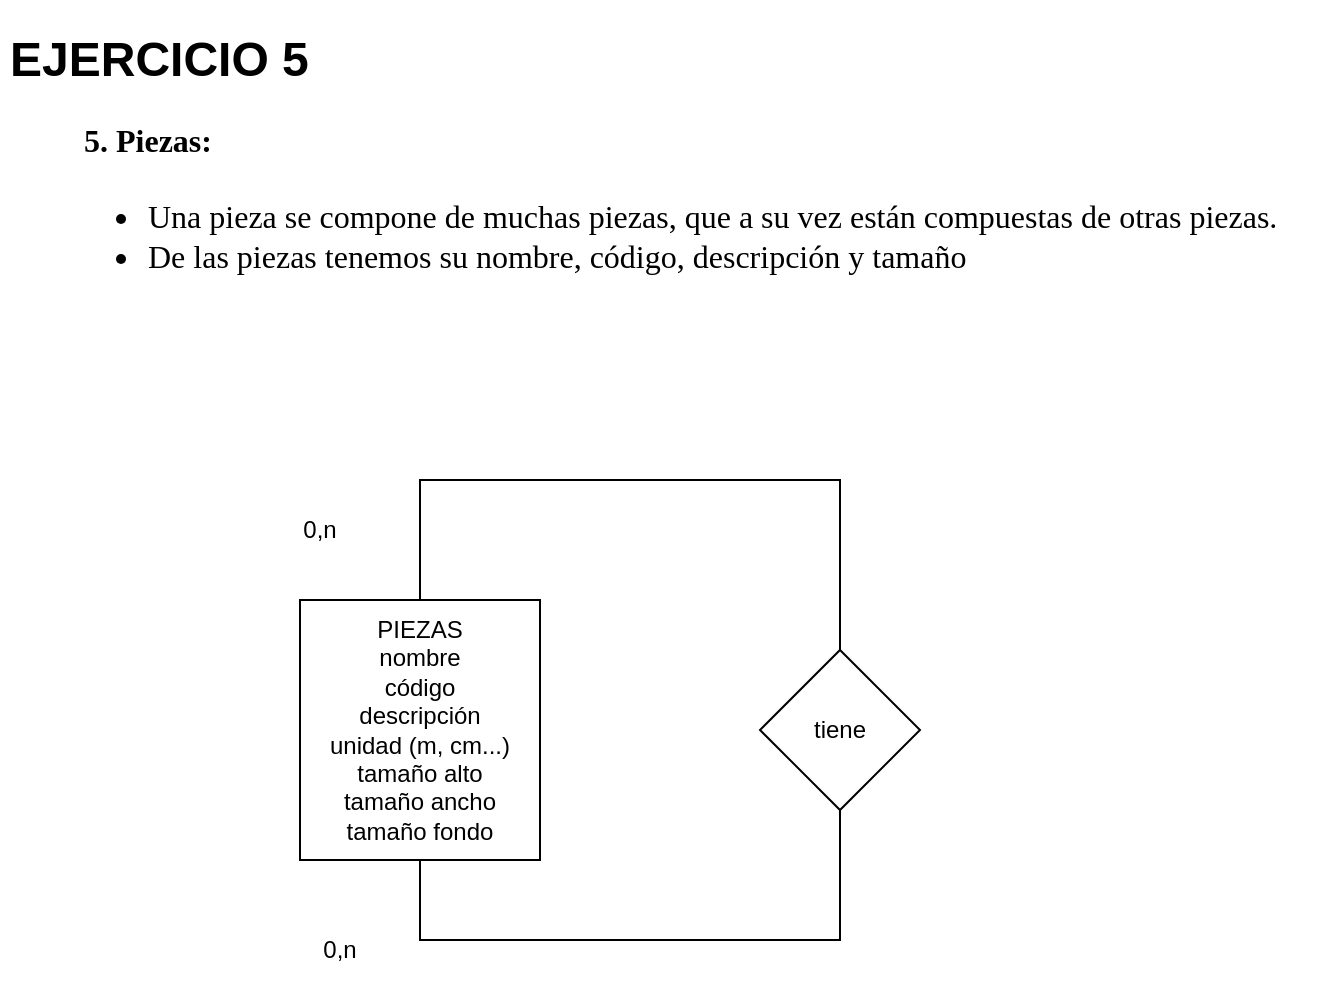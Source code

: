 <mxfile version="20.3.0" type="device"><diagram id="R2lEEEUBdFMjLlhIrx00" name="Page-1"><mxGraphModel dx="1422" dy="849" grid="1" gridSize="10" guides="1" tooltips="1" connect="1" arrows="1" fold="1" page="1" pageScale="1" pageWidth="850" pageHeight="1100" math="0" shadow="0" extFonts="Permanent Marker^https://fonts.googleapis.com/css?family=Permanent+Marker"><root><mxCell id="0"/><mxCell id="1" parent="0"/><mxCell id="zaWDFn9ka6JADAfmT7QD-1" value="PIEZAS&lt;br&gt;nombre&lt;br&gt;código&lt;br&gt;descripción&lt;br&gt;unidad (m, cm...)&lt;br&gt;tamaño alto&lt;br&gt;tamaño ancho&lt;br&gt;tamaño fondo" style="rounded=0;whiteSpace=wrap;html=1;" parent="1" vertex="1"><mxGeometry x="240" y="340" width="120" height="130" as="geometry"/></mxCell><mxCell id="A_7vnH1DN9fHnIB55WUq-1" value="&lt;h1&gt;EJERCICIO 5&lt;/h1&gt;&lt;ol id=&quot;docs-internal-guid-08429c23-7fff-2b39-4ad5-53a383871af3&quot; start=&quot;5&quot; style=&quot;margin-top:0;margin-bottom:0;padding-inline-start:48px;&quot;&gt;&lt;li aria-level=&quot;1&quot; style=&quot;list-style-type: decimal; font-size: 12pt; font-family: &amp;quot;Liberation Serif&amp;quot;; background-color: transparent; font-weight: 700; font-variant-numeric: normal; font-variant-east-asian: normal; vertical-align: baseline; margin-left: 3.75pt;&quot; dir=&quot;ltr&quot;&gt;&lt;p role=&quot;presentation&quot; style=&quot;line-height:1.2;margin-top:0pt;margin-bottom:0pt;&quot; dir=&quot;ltr&quot;&gt;&lt;span style=&quot;font-size: 12pt; background-color: transparent; font-variant-numeric: normal; font-variant-east-asian: normal; vertical-align: baseline;&quot;&gt;Piezas:&lt;/span&gt;&lt;/p&gt;&lt;/li&gt;&lt;/ol&gt;&lt;div&gt;&lt;font face=&quot;Liberation Serif&quot;&gt;&lt;span style=&quot;font-size: 16px;&quot;&gt;&lt;b&gt;&lt;br&gt;&lt;/b&gt;&lt;/span&gt;&lt;/font&gt;&lt;/div&gt;&lt;ul style=&quot;margin-top:0;margin-bottom:0;padding-inline-start:48px;&quot;&gt;&lt;li aria-level=&quot;1&quot; style=&quot;list-style-type: disc; font-size: 12pt; font-family: &amp;quot;Liberation Serif&amp;quot;; background-color: transparent; font-variant-numeric: normal; font-variant-east-asian: normal; vertical-align: baseline; margin-left: 15.75pt;&quot; dir=&quot;ltr&quot;&gt;&lt;p role=&quot;presentation&quot; style=&quot;line-height:1.2;margin-top:0pt;margin-bottom:0pt;&quot; dir=&quot;ltr&quot;&gt;&lt;span style=&quot;font-size: 12pt; background-color: transparent; font-variant-numeric: normal; font-variant-east-asian: normal; vertical-align: baseline;&quot;&gt;Una pieza se compone de muchas piezas, que a su vez están compuestas de otras piezas.&amp;nbsp;&lt;/span&gt;&lt;/p&gt;&lt;/li&gt;&lt;li aria-level=&quot;1&quot; style=&quot;list-style-type: disc; font-size: 12pt; font-family: &amp;quot;Liberation Serif&amp;quot;; background-color: transparent; font-variant-numeric: normal; font-variant-east-asian: normal; vertical-align: baseline; margin-left: 15.75pt;&quot; dir=&quot;ltr&quot;&gt;&lt;p role=&quot;presentation&quot; style=&quot;line-height:1.2;margin-top:0pt;margin-bottom:0pt;&quot; dir=&quot;ltr&quot;&gt;&lt;span style=&quot;font-size: 12pt; background-color: transparent; font-variant-numeric: normal; font-variant-east-asian: normal; vertical-align: baseline;&quot;&gt;De las piezas tenemos su nombre, código, descripción y tamaño&lt;/span&gt;&lt;/p&gt;&lt;/li&gt;&lt;/ul&gt;" style="text;html=1;strokeColor=none;fillColor=none;spacing=5;spacingTop=-20;whiteSpace=wrap;overflow=hidden;rounded=0;" vertex="1" parent="1"><mxGeometry x="90" y="50" width="670" height="180" as="geometry"/></mxCell><mxCell id="A_7vnH1DN9fHnIB55WUq-3" value="tiene" style="rhombus;whiteSpace=wrap;html=1;" vertex="1" parent="1"><mxGeometry x="470" y="365" width="80" height="80" as="geometry"/></mxCell><mxCell id="A_7vnH1DN9fHnIB55WUq-4" value="" style="endArrow=none;html=1;rounded=0;entryX=0.5;entryY=0;entryDx=0;entryDy=0;" edge="1" parent="1" target="A_7vnH1DN9fHnIB55WUq-3"><mxGeometry width="50" height="50" relative="1" as="geometry"><mxPoint x="300" y="340" as="sourcePoint"/><mxPoint x="350" y="290" as="targetPoint"/><Array as="points"><mxPoint x="300" y="280"/><mxPoint x="510" y="280"/></Array></mxGeometry></mxCell><mxCell id="A_7vnH1DN9fHnIB55WUq-5" value="" style="endArrow=none;html=1;rounded=0;exitX=0.5;exitY=1;exitDx=0;exitDy=0;entryX=0.5;entryY=1;entryDx=0;entryDy=0;" edge="1" parent="1" source="zaWDFn9ka6JADAfmT7QD-1" target="A_7vnH1DN9fHnIB55WUq-3"><mxGeometry width="50" height="50" relative="1" as="geometry"><mxPoint x="280" y="290" as="sourcePoint"/><mxPoint x="330" y="240" as="targetPoint"/><Array as="points"><mxPoint x="300" y="510"/><mxPoint x="510" y="510"/></Array></mxGeometry></mxCell><mxCell id="A_7vnH1DN9fHnIB55WUq-6" value="0,n" style="text;html=1;strokeColor=none;fillColor=none;align=center;verticalAlign=middle;whiteSpace=wrap;rounded=0;" vertex="1" parent="1"><mxGeometry x="220" y="290" width="60" height="30" as="geometry"/></mxCell><mxCell id="A_7vnH1DN9fHnIB55WUq-7" value="0,n" style="text;html=1;strokeColor=none;fillColor=none;align=center;verticalAlign=middle;whiteSpace=wrap;rounded=0;" vertex="1" parent="1"><mxGeometry x="230" y="500" width="60" height="30" as="geometry"/></mxCell></root></mxGraphModel></diagram></mxfile>